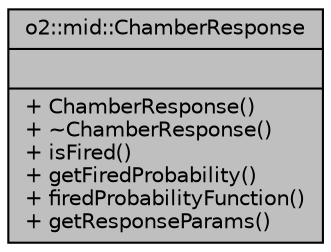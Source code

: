 digraph "o2::mid::ChamberResponse"
{
 // INTERACTIVE_SVG=YES
  bgcolor="transparent";
  edge [fontname="Helvetica",fontsize="10",labelfontname="Helvetica",labelfontsize="10"];
  node [fontname="Helvetica",fontsize="10",shape=record];
  Node1 [label="{o2::mid::ChamberResponse\n||+ ChamberResponse()\l+ ~ChamberResponse()\l+ isFired()\l+ getFiredProbability()\l+ firedProbabilityFunction()\l+ getResponseParams()\l}",height=0.2,width=0.4,color="black", fillcolor="grey75", style="filled" fontcolor="black"];
}
